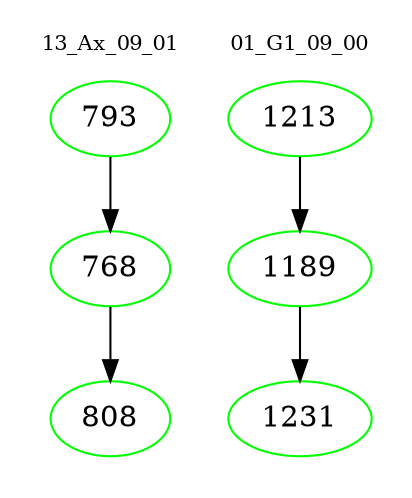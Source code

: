 digraph{
subgraph cluster_0 {
color = white
label = "13_Ax_09_01";
fontsize=10;
T0_793 [label="793", color="green"]
T0_793 -> T0_768 [color="black"]
T0_768 [label="768", color="green"]
T0_768 -> T0_808 [color="black"]
T0_808 [label="808", color="green"]
}
subgraph cluster_1 {
color = white
label = "01_G1_09_00";
fontsize=10;
T1_1213 [label="1213", color="green"]
T1_1213 -> T1_1189 [color="black"]
T1_1189 [label="1189", color="green"]
T1_1189 -> T1_1231 [color="black"]
T1_1231 [label="1231", color="green"]
}
}
